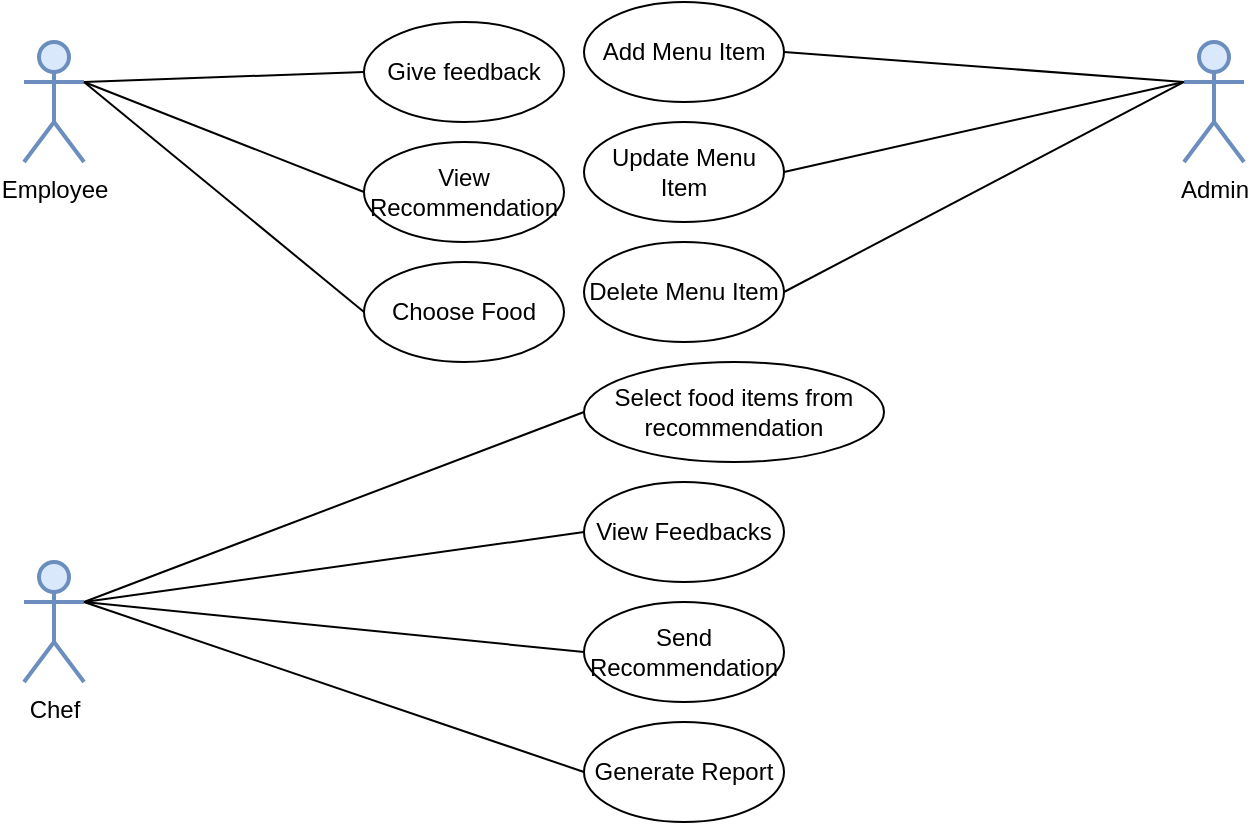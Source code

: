 <mxfile version="24.5.2" type="device">
  <diagram name="Page-1" id="jvwqVg3a-UgCUHVzeh9x">
    <mxGraphModel dx="880" dy="460" grid="1" gridSize="10" guides="1" tooltips="1" connect="1" arrows="1" fold="1" page="1" pageScale="1" pageWidth="1000" pageHeight="700" math="0" shadow="0">
      <root>
        <mxCell id="0" />
        <mxCell id="1" parent="0" />
        <mxCell id="QA5m8i0c-p3gKMqU0FQ3-86" style="rounded=0;orthogonalLoop=1;jettySize=auto;html=1;entryX=0;entryY=0.5;entryDx=0;entryDy=0;endArrow=none;endFill=0;exitX=1;exitY=0.333;exitDx=0;exitDy=0;exitPerimeter=0;" edge="1" parent="1" source="QA5m8i0c-p3gKMqU0FQ3-60" target="QA5m8i0c-p3gKMqU0FQ3-74">
          <mxGeometry relative="1" as="geometry" />
        </mxCell>
        <mxCell id="QA5m8i0c-p3gKMqU0FQ3-60" value="Employee" style="shape=umlActor;verticalLabelPosition=bottom;verticalAlign=top;html=1;fillColor=#dae8fc;strokeColor=#6c8ebf;strokeWidth=2;" vertex="1" parent="1">
          <mxGeometry x="90" y="40" width="30" height="60" as="geometry" />
        </mxCell>
        <mxCell id="QA5m8i0c-p3gKMqU0FQ3-61" value="Chef" style="shape=umlActor;verticalLabelPosition=bottom;verticalAlign=top;html=1;strokeWidth=2;fillColor=#dae8fc;strokeColor=#6c8ebf;" vertex="1" parent="1">
          <mxGeometry x="90" y="300" width="30" height="60" as="geometry" />
        </mxCell>
        <mxCell id="QA5m8i0c-p3gKMqU0FQ3-62" value="Admin" style="shape=umlActor;verticalLabelPosition=bottom;verticalAlign=top;html=1;fillColor=#dae8fc;strokeColor=#6c8ebf;strokeWidth=2;" vertex="1" parent="1">
          <mxGeometry x="670" y="40" width="30" height="60" as="geometry" />
        </mxCell>
        <mxCell id="QA5m8i0c-p3gKMqU0FQ3-65" value="Add Menu Item" style="ellipse;whiteSpace=wrap;html=1;" vertex="1" parent="1">
          <mxGeometry x="370" y="20" width="100" height="50" as="geometry" />
        </mxCell>
        <mxCell id="QA5m8i0c-p3gKMqU0FQ3-66" value="Generate Report" style="ellipse;whiteSpace=wrap;html=1;" vertex="1" parent="1">
          <mxGeometry x="370" y="380" width="100" height="50" as="geometry" />
        </mxCell>
        <mxCell id="QA5m8i0c-p3gKMqU0FQ3-67" value="Delete Menu Item" style="ellipse;whiteSpace=wrap;html=1;" vertex="1" parent="1">
          <mxGeometry x="370" y="140" width="100" height="50" as="geometry" />
        </mxCell>
        <mxCell id="QA5m8i0c-p3gKMqU0FQ3-68" value="Update Menu Item" style="ellipse;whiteSpace=wrap;html=1;" vertex="1" parent="1">
          <mxGeometry x="370" y="80" width="100" height="50" as="geometry" />
        </mxCell>
        <mxCell id="QA5m8i0c-p3gKMqU0FQ3-69" value="Send Recommendation" style="ellipse;whiteSpace=wrap;html=1;" vertex="1" parent="1">
          <mxGeometry x="370" y="320" width="100" height="50" as="geometry" />
        </mxCell>
        <mxCell id="QA5m8i0c-p3gKMqU0FQ3-70" value="Choose Food" style="ellipse;whiteSpace=wrap;html=1;" vertex="1" parent="1">
          <mxGeometry x="260" y="150" width="100" height="50" as="geometry" />
        </mxCell>
        <mxCell id="QA5m8i0c-p3gKMqU0FQ3-71" value="Select food items from recommendation" style="ellipse;whiteSpace=wrap;html=1;" vertex="1" parent="1">
          <mxGeometry x="370" y="200" width="150" height="50" as="geometry" />
        </mxCell>
        <mxCell id="QA5m8i0c-p3gKMqU0FQ3-72" value="Give feedback" style="ellipse;whiteSpace=wrap;html=1;" vertex="1" parent="1">
          <mxGeometry x="260" y="30" width="100" height="50" as="geometry" />
        </mxCell>
        <mxCell id="QA5m8i0c-p3gKMqU0FQ3-73" value="View Feedbacks" style="ellipse;whiteSpace=wrap;html=1;" vertex="1" parent="1">
          <mxGeometry x="370" y="260" width="100" height="50" as="geometry" />
        </mxCell>
        <mxCell id="QA5m8i0c-p3gKMqU0FQ3-74" value="View Recommendation" style="ellipse;whiteSpace=wrap;html=1;" vertex="1" parent="1">
          <mxGeometry x="260" y="90" width="100" height="50" as="geometry" />
        </mxCell>
        <mxCell id="QA5m8i0c-p3gKMqU0FQ3-82" value="" style="endArrow=none;html=1;rounded=0;entryX=0;entryY=0.5;entryDx=0;entryDy=0;exitX=1;exitY=0.333;exitDx=0;exitDy=0;exitPerimeter=0;" edge="1" parent="1" source="QA5m8i0c-p3gKMqU0FQ3-61" target="QA5m8i0c-p3gKMqU0FQ3-71">
          <mxGeometry width="50" height="50" relative="1" as="geometry">
            <mxPoint x="220" y="240" as="sourcePoint" />
            <mxPoint x="270" y="190" as="targetPoint" />
          </mxGeometry>
        </mxCell>
        <mxCell id="QA5m8i0c-p3gKMqU0FQ3-83" value="" style="endArrow=none;html=1;rounded=0;entryX=0;entryY=0.5;entryDx=0;entryDy=0;" edge="1" parent="1" target="QA5m8i0c-p3gKMqU0FQ3-73">
          <mxGeometry width="50" height="50" relative="1" as="geometry">
            <mxPoint x="120" y="320" as="sourcePoint" />
            <mxPoint x="270" y="190" as="targetPoint" />
            <Array as="points" />
          </mxGeometry>
        </mxCell>
        <mxCell id="QA5m8i0c-p3gKMqU0FQ3-84" value="" style="endArrow=none;html=1;rounded=0;entryX=0;entryY=0.5;entryDx=0;entryDy=0;" edge="1" parent="1" target="QA5m8i0c-p3gKMqU0FQ3-69">
          <mxGeometry width="50" height="50" relative="1" as="geometry">
            <mxPoint x="120" y="320" as="sourcePoint" />
            <mxPoint x="380" y="295" as="targetPoint" />
            <Array as="points" />
          </mxGeometry>
        </mxCell>
        <mxCell id="QA5m8i0c-p3gKMqU0FQ3-85" value="" style="endArrow=none;html=1;rounded=0;entryX=0;entryY=0.5;entryDx=0;entryDy=0;" edge="1" parent="1" target="QA5m8i0c-p3gKMqU0FQ3-66">
          <mxGeometry width="50" height="50" relative="1" as="geometry">
            <mxPoint x="120" y="320" as="sourcePoint" />
            <mxPoint x="379" y="348" as="targetPoint" />
            <Array as="points" />
          </mxGeometry>
        </mxCell>
        <mxCell id="QA5m8i0c-p3gKMqU0FQ3-87" style="rounded=0;orthogonalLoop=1;jettySize=auto;html=1;entryX=0;entryY=0.5;entryDx=0;entryDy=0;endArrow=none;endFill=0;exitX=1;exitY=0.333;exitDx=0;exitDy=0;exitPerimeter=0;" edge="1" parent="1" source="QA5m8i0c-p3gKMqU0FQ3-60" target="QA5m8i0c-p3gKMqU0FQ3-72">
          <mxGeometry relative="1" as="geometry">
            <mxPoint x="130" y="70" as="sourcePoint" />
            <mxPoint x="270" y="125" as="targetPoint" />
          </mxGeometry>
        </mxCell>
        <mxCell id="QA5m8i0c-p3gKMqU0FQ3-88" style="rounded=0;orthogonalLoop=1;jettySize=auto;html=1;entryX=0;entryY=0.5;entryDx=0;entryDy=0;endArrow=none;endFill=0;" edge="1" parent="1" target="QA5m8i0c-p3gKMqU0FQ3-70">
          <mxGeometry relative="1" as="geometry">
            <mxPoint x="120" y="60" as="sourcePoint" />
            <mxPoint x="280" y="135" as="targetPoint" />
          </mxGeometry>
        </mxCell>
        <mxCell id="QA5m8i0c-p3gKMqU0FQ3-89" style="rounded=0;orthogonalLoop=1;jettySize=auto;html=1;entryX=0;entryY=0.333;entryDx=0;entryDy=0;endArrow=none;endFill=0;exitX=1;exitY=0.5;exitDx=0;exitDy=0;entryPerimeter=0;" edge="1" parent="1" source="QA5m8i0c-p3gKMqU0FQ3-65" target="QA5m8i0c-p3gKMqU0FQ3-62">
          <mxGeometry relative="1" as="geometry">
            <mxPoint x="130" y="70" as="sourcePoint" />
            <mxPoint x="270" y="65" as="targetPoint" />
          </mxGeometry>
        </mxCell>
        <mxCell id="QA5m8i0c-p3gKMqU0FQ3-90" style="rounded=0;orthogonalLoop=1;jettySize=auto;html=1;entryX=0;entryY=0.333;entryDx=0;entryDy=0;endArrow=none;endFill=0;exitX=1;exitY=0.5;exitDx=0;exitDy=0;entryPerimeter=0;" edge="1" parent="1" source="QA5m8i0c-p3gKMqU0FQ3-68" target="QA5m8i0c-p3gKMqU0FQ3-62">
          <mxGeometry relative="1" as="geometry">
            <mxPoint x="480" y="55" as="sourcePoint" />
            <mxPoint x="680" y="70" as="targetPoint" />
          </mxGeometry>
        </mxCell>
        <mxCell id="QA5m8i0c-p3gKMqU0FQ3-91" style="rounded=0;orthogonalLoop=1;jettySize=auto;html=1;entryX=0;entryY=0.333;entryDx=0;entryDy=0;endArrow=none;endFill=0;exitX=1;exitY=0.5;exitDx=0;exitDy=0;entryPerimeter=0;" edge="1" parent="1" source="QA5m8i0c-p3gKMqU0FQ3-67" target="QA5m8i0c-p3gKMqU0FQ3-62">
          <mxGeometry relative="1" as="geometry">
            <mxPoint x="480" y="115" as="sourcePoint" />
            <mxPoint x="680" y="70" as="targetPoint" />
          </mxGeometry>
        </mxCell>
      </root>
    </mxGraphModel>
  </diagram>
</mxfile>
